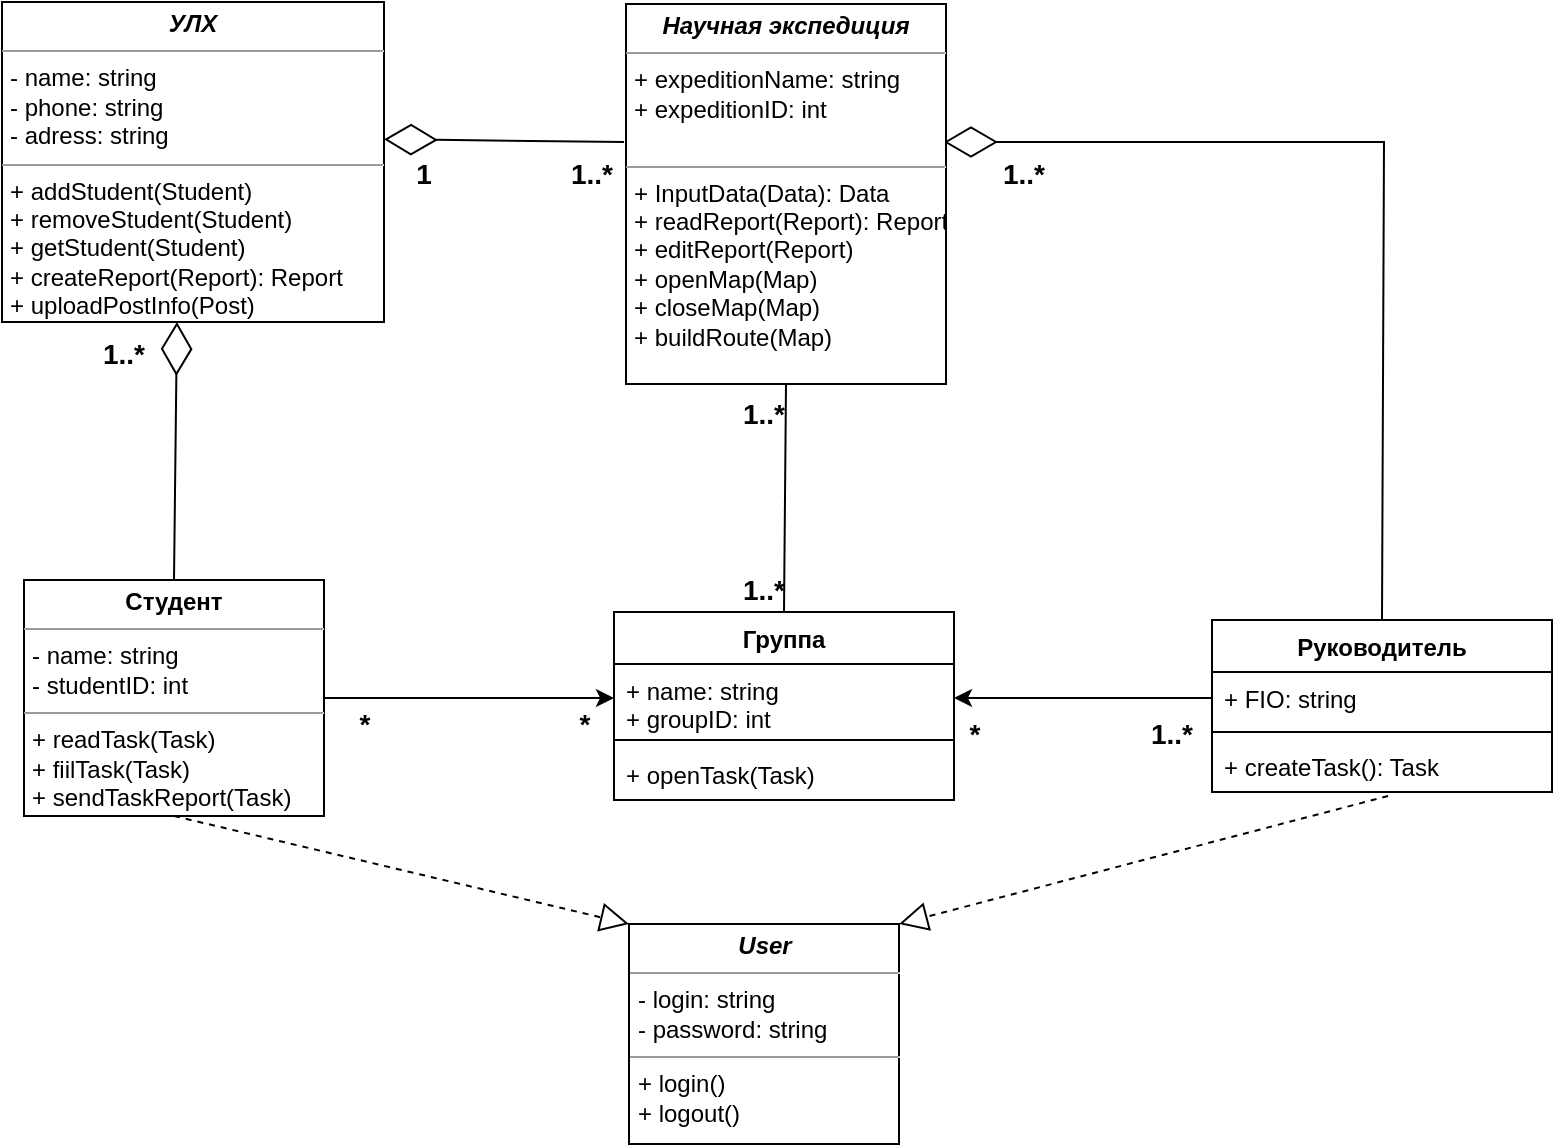 <mxfile version="15.8.9" type="device"><diagram id="XLp3ygsVwhv2rwah5poa" name="Page-1"><mxGraphModel dx="2023" dy="1594" grid="1" gridSize="10" guides="1" tooltips="1" connect="1" arrows="1" fold="1" page="1" pageScale="1" pageWidth="827" pageHeight="1169" math="0" shadow="0"><root><mxCell id="0"/><mxCell id="1" parent="0"/><mxCell id="cwQvG459-8fw4Sv5GVsJ-1" value="Руководитель" style="swimlane;fontStyle=1;align=center;verticalAlign=top;childLayout=stackLayout;horizontal=1;startSize=26;horizontalStack=0;resizeParent=1;resizeParentMax=0;resizeLast=0;collapsible=1;marginBottom=0;" vertex="1" parent="1"><mxGeometry x="434" y="-162" width="170" height="86" as="geometry"/></mxCell><mxCell id="cwQvG459-8fw4Sv5GVsJ-2" value="+ FIO: string" style="text;strokeColor=none;fillColor=none;align=left;verticalAlign=top;spacingLeft=4;spacingRight=4;overflow=hidden;rotatable=0;points=[[0,0.5],[1,0.5]];portConstraint=eastwest;" vertex="1" parent="cwQvG459-8fw4Sv5GVsJ-1"><mxGeometry y="26" width="170" height="26" as="geometry"/></mxCell><mxCell id="cwQvG459-8fw4Sv5GVsJ-3" value="" style="line;strokeWidth=1;fillColor=none;align=left;verticalAlign=middle;spacingTop=-1;spacingLeft=3;spacingRight=3;rotatable=0;labelPosition=right;points=[];portConstraint=eastwest;" vertex="1" parent="cwQvG459-8fw4Sv5GVsJ-1"><mxGeometry y="52" width="170" height="8" as="geometry"/></mxCell><mxCell id="cwQvG459-8fw4Sv5GVsJ-4" value="+ createTask(): Task&#10;" style="text;strokeColor=none;fillColor=none;align=left;verticalAlign=top;spacingLeft=4;spacingRight=4;overflow=hidden;rotatable=0;points=[[0,0.5],[1,0.5]];portConstraint=eastwest;" vertex="1" parent="cwQvG459-8fw4Sv5GVsJ-1"><mxGeometry y="60" width="170" height="26" as="geometry"/></mxCell><mxCell id="cwQvG459-8fw4Sv5GVsJ-5" value="Группа" style="swimlane;fontStyle=1;align=center;verticalAlign=top;childLayout=stackLayout;horizontal=1;startSize=26;horizontalStack=0;resizeParent=1;resizeParentMax=0;resizeLast=0;collapsible=1;marginBottom=0;" vertex="1" parent="1"><mxGeometry x="135" y="-166" width="170" height="94" as="geometry"/></mxCell><mxCell id="cwQvG459-8fw4Sv5GVsJ-6" value="+ name: string&#10;+ groupID: int&#10;" style="text;strokeColor=none;fillColor=none;align=left;verticalAlign=top;spacingLeft=4;spacingRight=4;overflow=hidden;rotatable=0;points=[[0,0.5],[1,0.5]];portConstraint=eastwest;" vertex="1" parent="cwQvG459-8fw4Sv5GVsJ-5"><mxGeometry y="26" width="170" height="34" as="geometry"/></mxCell><mxCell id="cwQvG459-8fw4Sv5GVsJ-7" value="" style="line;strokeWidth=1;fillColor=none;align=left;verticalAlign=middle;spacingTop=-1;spacingLeft=3;spacingRight=3;rotatable=0;labelPosition=right;points=[];portConstraint=eastwest;" vertex="1" parent="cwQvG459-8fw4Sv5GVsJ-5"><mxGeometry y="60" width="170" height="8" as="geometry"/></mxCell><mxCell id="cwQvG459-8fw4Sv5GVsJ-8" value="+ openTask(Task)" style="text;strokeColor=none;fillColor=none;align=left;verticalAlign=top;spacingLeft=4;spacingRight=4;overflow=hidden;rotatable=0;points=[[0,0.5],[1,0.5]];portConstraint=eastwest;" vertex="1" parent="cwQvG459-8fw4Sv5GVsJ-5"><mxGeometry y="68" width="170" height="26" as="geometry"/></mxCell><mxCell id="cwQvG459-8fw4Sv5GVsJ-11" value="&lt;p style=&quot;margin: 0px ; margin-top: 4px ; text-align: center&quot;&gt;&lt;b&gt;Студент&lt;/b&gt;&lt;/p&gt;&lt;hr size=&quot;1&quot;&gt;&lt;p style=&quot;margin: 0px ; margin-left: 4px&quot;&gt;- name: string&lt;/p&gt;&lt;p style=&quot;margin: 0px ; margin-left: 4px&quot;&gt;- studentID: int&lt;/p&gt;&lt;hr size=&quot;1&quot;&gt;&lt;p style=&quot;margin: 0px ; margin-left: 4px&quot;&gt;+ readTask(Task)&lt;/p&gt;&lt;p style=&quot;margin: 0px ; margin-left: 4px&quot;&gt;+ fiilTask(Task)&lt;br&gt;+ sendTaskReport(Task)&lt;/p&gt;&lt;p style=&quot;margin: 0px ; margin-left: 4px&quot;&gt;&lt;br&gt;&lt;/p&gt;" style="verticalAlign=top;align=left;overflow=fill;fontSize=12;fontFamily=Helvetica;html=1;" vertex="1" parent="1"><mxGeometry x="-160" y="-182" width="150" height="118" as="geometry"/></mxCell><mxCell id="cwQvG459-8fw4Sv5GVsJ-12" value="&lt;p style=&quot;margin: 0px ; margin-top: 4px ; text-align: center&quot;&gt;&lt;i&gt;&lt;b&gt;УЛХ&lt;/b&gt;&lt;/i&gt;&lt;/p&gt;&lt;hr size=&quot;1&quot;&gt;&lt;p style=&quot;margin: 0px ; margin-left: 4px&quot;&gt;- name: string&lt;br&gt;- phone: string&lt;/p&gt;&lt;p style=&quot;margin: 0px ; margin-left: 4px&quot;&gt;- adress: string&lt;/p&gt;&lt;hr size=&quot;1&quot;&gt;&lt;p style=&quot;margin: 0px ; margin-left: 4px&quot;&gt;+ addStudent(Student)&lt;br&gt;+ removeStudent(Student)&lt;/p&gt;&lt;p style=&quot;margin: 0px ; margin-left: 4px&quot;&gt;+ getStudent(Student)&lt;/p&gt;&lt;p style=&quot;margin: 0px ; margin-left: 4px&quot;&gt;+ createReport(Report): Report&lt;/p&gt;&lt;p style=&quot;margin: 0px ; margin-left: 4px&quot;&gt;+ uploadPostInfo(Post)&lt;/p&gt;" style="verticalAlign=top;align=left;overflow=fill;fontSize=12;fontFamily=Helvetica;html=1;" vertex="1" parent="1"><mxGeometry x="-171" y="-471" width="191" height="160" as="geometry"/></mxCell><mxCell id="cwQvG459-8fw4Sv5GVsJ-13" value="&lt;b&gt;&lt;font style=&quot;font-size: 14px&quot;&gt;1..*&lt;/font&gt;&lt;/b&gt;" style="text;html=1;strokeColor=none;fillColor=none;align=center;verticalAlign=middle;whiteSpace=wrap;rounded=0;" vertex="1" parent="1"><mxGeometry x="384" y="-120" width="60" height="30" as="geometry"/></mxCell><mxCell id="cwQvG459-8fw4Sv5GVsJ-14" value="" style="endArrow=classic;html=1;rounded=0;exitX=0;exitY=0.5;exitDx=0;exitDy=0;entryX=1;entryY=0.5;entryDx=0;entryDy=0;" edge="1" parent="1" source="cwQvG459-8fw4Sv5GVsJ-2" target="cwQvG459-8fw4Sv5GVsJ-6"><mxGeometry width="50" height="50" relative="1" as="geometry"><mxPoint x="400" y="-58" as="sourcePoint"/><mxPoint x="270" y="-65" as="targetPoint"/></mxGeometry></mxCell><mxCell id="cwQvG459-8fw4Sv5GVsJ-15" value="" style="endArrow=classic;html=1;rounded=0;exitX=1;exitY=0.5;exitDx=0;exitDy=0;entryX=0;entryY=0.5;entryDx=0;entryDy=0;" edge="1" parent="1" source="cwQvG459-8fw4Sv5GVsJ-11" target="cwQvG459-8fw4Sv5GVsJ-6"><mxGeometry width="50" height="50" relative="1" as="geometry"><mxPoint x="40" y="-190" as="sourcePoint"/><mxPoint x="90" y="-240" as="targetPoint"/></mxGeometry></mxCell><mxCell id="cwQvG459-8fw4Sv5GVsJ-16" value="&lt;b&gt;&lt;font style=&quot;font-size: 14px&quot;&gt;*&lt;/font&gt;&lt;/b&gt;" style="text;html=1;align=center;verticalAlign=middle;resizable=0;points=[];autosize=1;strokeColor=none;fillColor=none;" vertex="1" parent="1"><mxGeometry y="-120" width="20" height="20" as="geometry"/></mxCell><mxCell id="cwQvG459-8fw4Sv5GVsJ-17" value="&lt;b&gt;&lt;font style=&quot;font-size: 14px&quot;&gt;*&lt;/font&gt;&lt;/b&gt;" style="text;html=1;align=center;verticalAlign=middle;resizable=0;points=[];autosize=1;strokeColor=none;fillColor=none;" vertex="1" parent="1"><mxGeometry x="110" y="-120" width="20" height="20" as="geometry"/></mxCell><mxCell id="cwQvG459-8fw4Sv5GVsJ-18" value="" style="endArrow=diamondThin;endFill=0;endSize=24;html=1;rounded=0;fontSize=14;exitX=0.5;exitY=0;exitDx=0;exitDy=0;entryX=0.458;entryY=1;entryDx=0;entryDy=0;entryPerimeter=0;" edge="1" parent="1" source="cwQvG459-8fw4Sv5GVsJ-11" target="cwQvG459-8fw4Sv5GVsJ-12"><mxGeometry width="160" relative="1" as="geometry"><mxPoint x="-40" y="-270" as="sourcePoint"/><mxPoint x="120" y="-270" as="targetPoint"/></mxGeometry></mxCell><mxCell id="cwQvG459-8fw4Sv5GVsJ-24" value="" style="endArrow=diamondThin;endFill=0;endSize=24;html=1;rounded=0;fontSize=14;entryX=1;entryY=0.5;entryDx=0;entryDy=0;exitX=0.5;exitY=0;exitDx=0;exitDy=0;" edge="1" parent="1" source="cwQvG459-8fw4Sv5GVsJ-1"><mxGeometry width="160" relative="1" as="geometry"><mxPoint x="500" y="-180" as="sourcePoint"/><mxPoint x="300" y="-401" as="targetPoint"/><Array as="points"><mxPoint x="520" y="-401"/></Array></mxGeometry></mxCell><mxCell id="cwQvG459-8fw4Sv5GVsJ-25" value="" style="endArrow=diamondThin;endFill=0;endSize=24;html=1;rounded=0;fontSize=14;exitX=0;exitY=0.5;exitDx=0;exitDy=0;entryX=1;entryY=0.429;entryDx=0;entryDy=0;entryPerimeter=0;" edge="1" parent="1" target="cwQvG459-8fw4Sv5GVsJ-12"><mxGeometry width="160" relative="1" as="geometry"><mxPoint x="140" y="-401" as="sourcePoint"/><mxPoint x="-69.98" y="-310" as="targetPoint"/></mxGeometry></mxCell><mxCell id="cwQvG459-8fw4Sv5GVsJ-26" value="&lt;b&gt;&lt;font style=&quot;font-size: 14px&quot;&gt;1..*&lt;/font&gt;&lt;/b&gt;" style="text;html=1;strokeColor=none;fillColor=none;align=center;verticalAlign=middle;whiteSpace=wrap;rounded=0;" vertex="1" parent="1"><mxGeometry x="94" y="-400" width="60" height="30" as="geometry"/></mxCell><mxCell id="cwQvG459-8fw4Sv5GVsJ-27" value="&lt;b&gt;&lt;font style=&quot;font-size: 14px&quot;&gt;1&lt;/font&gt;&lt;/b&gt;" style="text;html=1;strokeColor=none;fillColor=none;align=center;verticalAlign=middle;whiteSpace=wrap;rounded=0;" vertex="1" parent="1"><mxGeometry x="10" y="-400" width="60" height="30" as="geometry"/></mxCell><mxCell id="cwQvG459-8fw4Sv5GVsJ-28" value="&lt;b&gt;&lt;font style=&quot;font-size: 14px&quot;&gt;1..*&lt;/font&gt;&lt;/b&gt;" style="text;html=1;strokeColor=none;fillColor=none;align=center;verticalAlign=middle;whiteSpace=wrap;rounded=0;" vertex="1" parent="1"><mxGeometry x="310" y="-400" width="60" height="30" as="geometry"/></mxCell><mxCell id="cwQvG459-8fw4Sv5GVsJ-29" value="&lt;b&gt;&lt;font style=&quot;font-size: 14px&quot;&gt;1..*&lt;/font&gt;&lt;/b&gt;" style="text;html=1;strokeColor=none;fillColor=none;align=center;verticalAlign=middle;whiteSpace=wrap;rounded=0;" vertex="1" parent="1"><mxGeometry x="-140" y="-310" width="60" height="30" as="geometry"/></mxCell><mxCell id="cwQvG459-8fw4Sv5GVsJ-31" value="&lt;p style=&quot;margin: 0px ; margin-top: 4px ; text-align: center&quot;&gt;&lt;i&gt;&lt;font style=&quot;font-size: 12px&quot;&gt;&lt;b&gt;Научная экспедиция&lt;/b&gt;&lt;/font&gt;&lt;/i&gt;&lt;/p&gt;&lt;hr size=&quot;1&quot;&gt;&lt;p style=&quot;margin: 0px ; margin-left: 4px&quot;&gt;+ expeditionName: string&lt;br&gt;+ expeditionID: int&lt;/p&gt;&lt;p style=&quot;margin: 0px ; margin-left: 4px&quot;&gt;&lt;br&gt;&lt;/p&gt;&lt;hr size=&quot;1&quot;&gt;&lt;p style=&quot;margin: 0px ; margin-left: 4px&quot;&gt;+ InputData(Data): Data&lt;br&gt;+ readReport(Report): Report&lt;/p&gt;&lt;p style=&quot;margin: 0px ; margin-left: 4px&quot;&gt;+ editReport(Report)&lt;/p&gt;&lt;p style=&quot;margin: 0px ; margin-left: 4px&quot;&gt;+ openMap(Map)&lt;/p&gt;&lt;p style=&quot;margin: 0px ; margin-left: 4px&quot;&gt;+ closeMap(Map)&lt;/p&gt;&lt;p style=&quot;margin: 0px ; margin-left: 4px&quot;&gt;+ buildRoute(Map)&lt;/p&gt;" style="verticalAlign=top;align=left;overflow=fill;fontSize=12;fontFamily=Helvetica;html=1;direction=south;" vertex="1" parent="1"><mxGeometry x="141" y="-470" width="160" height="190" as="geometry"/></mxCell><mxCell id="cwQvG459-8fw4Sv5GVsJ-37" value="" style="endArrow=none;html=1;rounded=0;fontSize=12;entryX=1;entryY=0.5;entryDx=0;entryDy=0;exitX=0.5;exitY=0;exitDx=0;exitDy=0;" edge="1" parent="1" source="cwQvG459-8fw4Sv5GVsJ-5" target="cwQvG459-8fw4Sv5GVsJ-31"><mxGeometry width="50" height="50" relative="1" as="geometry"><mxPoint x="110" y="-200" as="sourcePoint"/><mxPoint x="160" y="-250" as="targetPoint"/></mxGeometry></mxCell><mxCell id="cwQvG459-8fw4Sv5GVsJ-38" value="&lt;b&gt;&lt;font style=&quot;font-size: 14px&quot;&gt;1..*&lt;/font&gt;&lt;/b&gt;" style="text;html=1;strokeColor=none;fillColor=none;align=center;verticalAlign=middle;whiteSpace=wrap;rounded=0;" vertex="1" parent="1"><mxGeometry x="180" y="-192" width="60" height="30" as="geometry"/></mxCell><mxCell id="cwQvG459-8fw4Sv5GVsJ-39" value="&lt;b&gt;&lt;font style=&quot;font-size: 14px&quot;&gt;1..*&lt;/font&gt;&lt;/b&gt;" style="text;html=1;strokeColor=none;fillColor=none;align=center;verticalAlign=middle;whiteSpace=wrap;rounded=0;" vertex="1" parent="1"><mxGeometry x="180" y="-280" width="60" height="30" as="geometry"/></mxCell><mxCell id="cwQvG459-8fw4Sv5GVsJ-40" value="&lt;b&gt;&lt;font style=&quot;font-size: 14px&quot;&gt;*&lt;/font&gt;&lt;/b&gt;" style="text;html=1;align=center;verticalAlign=middle;resizable=0;points=[];autosize=1;strokeColor=none;fillColor=none;" vertex="1" parent="1"><mxGeometry x="305" y="-115" width="20" height="20" as="geometry"/></mxCell><mxCell id="cwQvG459-8fw4Sv5GVsJ-41" value="&lt;p style=&quot;margin: 0px ; margin-top: 4px ; text-align: center&quot;&gt;&lt;i&gt;&lt;b&gt;User&lt;/b&gt;&lt;/i&gt;&lt;/p&gt;&lt;hr size=&quot;1&quot;&gt;&lt;p style=&quot;margin: 0px ; margin-left: 4px&quot;&gt;- login: string&lt;br&gt;- password: string&lt;/p&gt;&lt;hr size=&quot;1&quot;&gt;&lt;p style=&quot;margin: 0px ; margin-left: 4px&quot;&gt;+ login()&lt;br&gt;+ logout()&lt;/p&gt;" style="verticalAlign=top;align=left;overflow=fill;fontSize=12;fontFamily=Helvetica;html=1;" vertex="1" parent="1"><mxGeometry x="142.5" y="-10" width="135" height="110" as="geometry"/></mxCell><mxCell id="cwQvG459-8fw4Sv5GVsJ-42" value="" style="endArrow=block;dashed=1;endFill=0;endSize=12;html=1;rounded=0;fontSize=12;exitX=0.5;exitY=1;exitDx=0;exitDy=0;entryX=0;entryY=0;entryDx=0;entryDy=0;" edge="1" parent="1" source="cwQvG459-8fw4Sv5GVsJ-11" target="cwQvG459-8fw4Sv5GVsJ-41"><mxGeometry width="160" relative="1" as="geometry"><mxPoint x="-140" y="40" as="sourcePoint"/><mxPoint x="20" y="40" as="targetPoint"/></mxGeometry></mxCell><mxCell id="cwQvG459-8fw4Sv5GVsJ-43" value="" style="endArrow=block;dashed=1;endFill=0;endSize=12;html=1;rounded=0;fontSize=12;exitX=0.518;exitY=1.077;exitDx=0;exitDy=0;entryX=1;entryY=0;entryDx=0;entryDy=0;exitPerimeter=0;" edge="1" parent="1" source="cwQvG459-8fw4Sv5GVsJ-4" target="cwQvG459-8fw4Sv5GVsJ-41"><mxGeometry width="160" relative="1" as="geometry"><mxPoint x="-70" y="-68" as="sourcePoint"/><mxPoint x="135" as="targetPoint"/></mxGeometry></mxCell></root></mxGraphModel></diagram></mxfile>